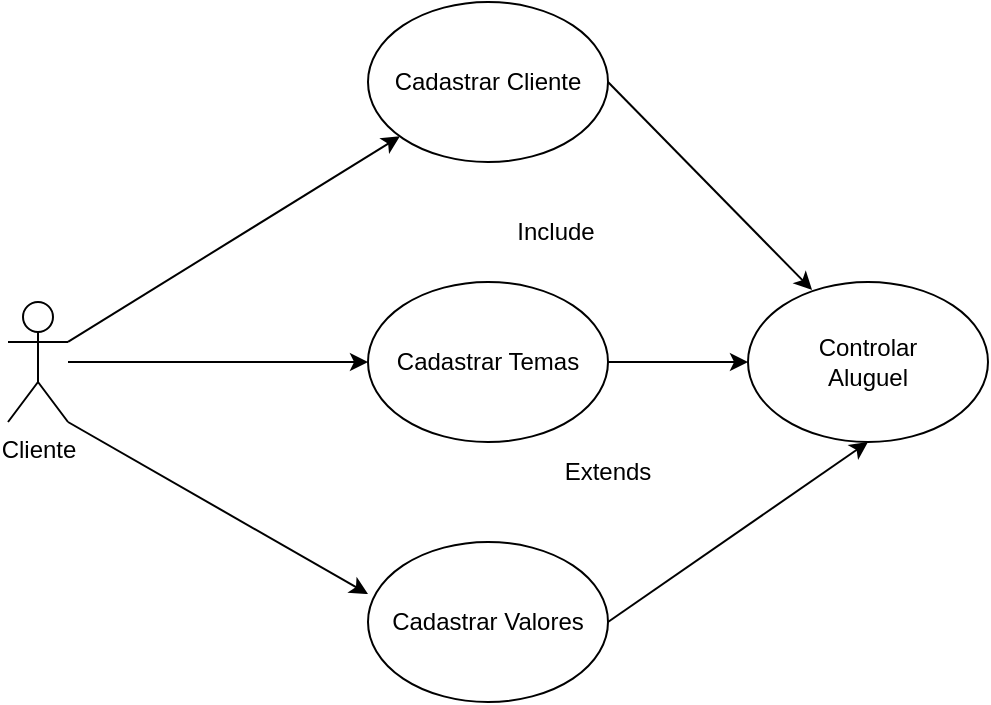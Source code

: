 <mxfile version="21.1.7" type="github">
  <diagram name="Página-1" id="COqzpap-yBb3K-7UtfMz">
    <mxGraphModel dx="880" dy="484" grid="1" gridSize="10" guides="1" tooltips="1" connect="1" arrows="1" fold="1" page="1" pageScale="1" pageWidth="827" pageHeight="1169" math="0" shadow="0">
      <root>
        <mxCell id="0" />
        <mxCell id="1" parent="0" />
        <mxCell id="FBYbDLMMU66wTV_MUvyj-2" value="Cliente" style="shape=umlActor;verticalLabelPosition=bottom;verticalAlign=top;html=1;outlineConnect=0;" vertex="1" parent="1">
          <mxGeometry x="110" y="320" width="30" height="60" as="geometry" />
        </mxCell>
        <mxCell id="FBYbDLMMU66wTV_MUvyj-3" value="Cadastrar Temas" style="ellipse;whiteSpace=wrap;html=1;" vertex="1" parent="1">
          <mxGeometry x="290" y="310" width="120" height="80" as="geometry" />
        </mxCell>
        <mxCell id="FBYbDLMMU66wTV_MUvyj-4" value="" style="endArrow=classic;html=1;rounded=0;entryX=0;entryY=0.5;entryDx=0;entryDy=0;" edge="1" parent="1" source="FBYbDLMMU66wTV_MUvyj-2" target="FBYbDLMMU66wTV_MUvyj-3">
          <mxGeometry width="50" height="50" relative="1" as="geometry">
            <mxPoint x="320" y="270" as="sourcePoint" />
            <mxPoint x="370" y="220" as="targetPoint" />
          </mxGeometry>
        </mxCell>
        <mxCell id="FBYbDLMMU66wTV_MUvyj-5" value="Cadastrar Cliente" style="ellipse;whiteSpace=wrap;html=1;" vertex="1" parent="1">
          <mxGeometry x="290" y="170" width="120" height="80" as="geometry" />
        </mxCell>
        <mxCell id="FBYbDLMMU66wTV_MUvyj-7" value="" style="endArrow=classic;html=1;rounded=0;exitX=1;exitY=0.333;exitDx=0;exitDy=0;exitPerimeter=0;" edge="1" parent="1" source="FBYbDLMMU66wTV_MUvyj-2" target="FBYbDLMMU66wTV_MUvyj-5">
          <mxGeometry width="50" height="50" relative="1" as="geometry">
            <mxPoint x="130" y="340" as="sourcePoint" />
            <mxPoint x="180" y="290" as="targetPoint" />
          </mxGeometry>
        </mxCell>
        <mxCell id="FBYbDLMMU66wTV_MUvyj-8" value="Cadastrar Valores" style="ellipse;whiteSpace=wrap;html=1;" vertex="1" parent="1">
          <mxGeometry x="290" y="440" width="120" height="80" as="geometry" />
        </mxCell>
        <mxCell id="FBYbDLMMU66wTV_MUvyj-10" value="" style="endArrow=classic;html=1;rounded=0;exitX=1;exitY=1;exitDx=0;exitDy=0;exitPerimeter=0;entryX=0;entryY=0.325;entryDx=0;entryDy=0;entryPerimeter=0;" edge="1" parent="1" source="FBYbDLMMU66wTV_MUvyj-2" target="FBYbDLMMU66wTV_MUvyj-8">
          <mxGeometry width="50" height="50" relative="1" as="geometry">
            <mxPoint x="320" y="400" as="sourcePoint" />
            <mxPoint x="370" y="350" as="targetPoint" />
          </mxGeometry>
        </mxCell>
        <mxCell id="FBYbDLMMU66wTV_MUvyj-11" value="Include" style="text;html=1;strokeColor=none;fillColor=none;align=center;verticalAlign=middle;whiteSpace=wrap;rounded=0;" vertex="1" parent="1">
          <mxGeometry x="354" y="270" width="60" height="30" as="geometry" />
        </mxCell>
        <mxCell id="FBYbDLMMU66wTV_MUvyj-12" value="Extends" style="text;html=1;strokeColor=none;fillColor=none;align=center;verticalAlign=middle;whiteSpace=wrap;rounded=0;" vertex="1" parent="1">
          <mxGeometry x="380" y="390" width="60" height="30" as="geometry" />
        </mxCell>
        <mxCell id="FBYbDLMMU66wTV_MUvyj-13" value="Controlar&lt;br&gt;Aluguel" style="ellipse;whiteSpace=wrap;html=1;" vertex="1" parent="1">
          <mxGeometry x="480" y="310" width="120" height="80" as="geometry" />
        </mxCell>
        <mxCell id="FBYbDLMMU66wTV_MUvyj-14" value="" style="endArrow=classic;html=1;rounded=0;entryX=0.5;entryY=1;entryDx=0;entryDy=0;exitX=1;exitY=0.5;exitDx=0;exitDy=0;" edge="1" parent="1" source="FBYbDLMMU66wTV_MUvyj-8" target="FBYbDLMMU66wTV_MUvyj-13">
          <mxGeometry width="50" height="50" relative="1" as="geometry">
            <mxPoint x="320" y="390" as="sourcePoint" />
            <mxPoint x="370" y="340" as="targetPoint" />
          </mxGeometry>
        </mxCell>
        <mxCell id="FBYbDLMMU66wTV_MUvyj-15" value="" style="endArrow=classic;html=1;rounded=0;entryX=0;entryY=0.5;entryDx=0;entryDy=0;" edge="1" parent="1" source="FBYbDLMMU66wTV_MUvyj-3" target="FBYbDLMMU66wTV_MUvyj-13">
          <mxGeometry width="50" height="50" relative="1" as="geometry">
            <mxPoint x="320" y="390" as="sourcePoint" />
            <mxPoint x="370" y="340" as="targetPoint" />
          </mxGeometry>
        </mxCell>
        <mxCell id="FBYbDLMMU66wTV_MUvyj-16" value="" style="endArrow=classic;html=1;rounded=0;entryX=0.267;entryY=0.05;entryDx=0;entryDy=0;entryPerimeter=0;exitX=1;exitY=0.5;exitDx=0;exitDy=0;" edge="1" parent="1" source="FBYbDLMMU66wTV_MUvyj-5" target="FBYbDLMMU66wTV_MUvyj-13">
          <mxGeometry width="50" height="50" relative="1" as="geometry">
            <mxPoint x="320" y="390" as="sourcePoint" />
            <mxPoint x="370" y="340" as="targetPoint" />
          </mxGeometry>
        </mxCell>
      </root>
    </mxGraphModel>
  </diagram>
</mxfile>
